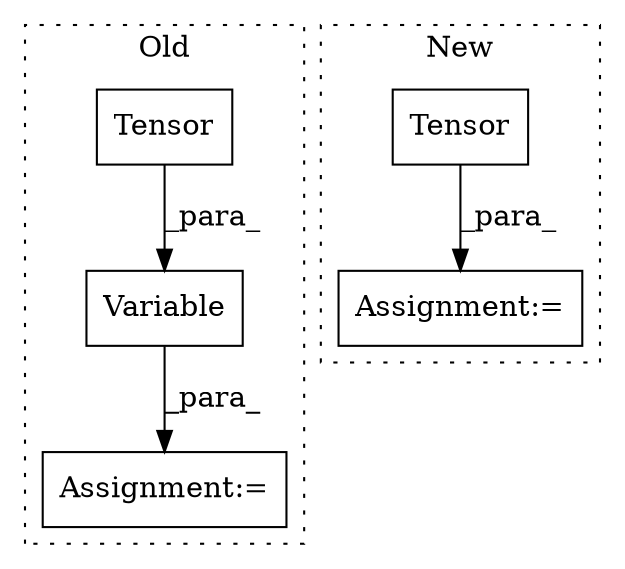 digraph G {
subgraph cluster0 {
1 [label="Tensor" a="32" s="4579,4595" l="7,1" shape="box"];
4 [label="Assignment:=" a="7" s="4569" l="1" shape="box"];
5 [label="Variable" a="32" s="4570,4596" l="9,1" shape="box"];
label = "Old";
style="dotted";
}
subgraph cluster1 {
2 [label="Tensor" a="32" s="4466,4547" l="7,1" shape="box"];
3 [label="Assignment:=" a="7" s="4456" l="1" shape="box"];
label = "New";
style="dotted";
}
1 -> 5 [label="_para_"];
2 -> 3 [label="_para_"];
5 -> 4 [label="_para_"];
}
